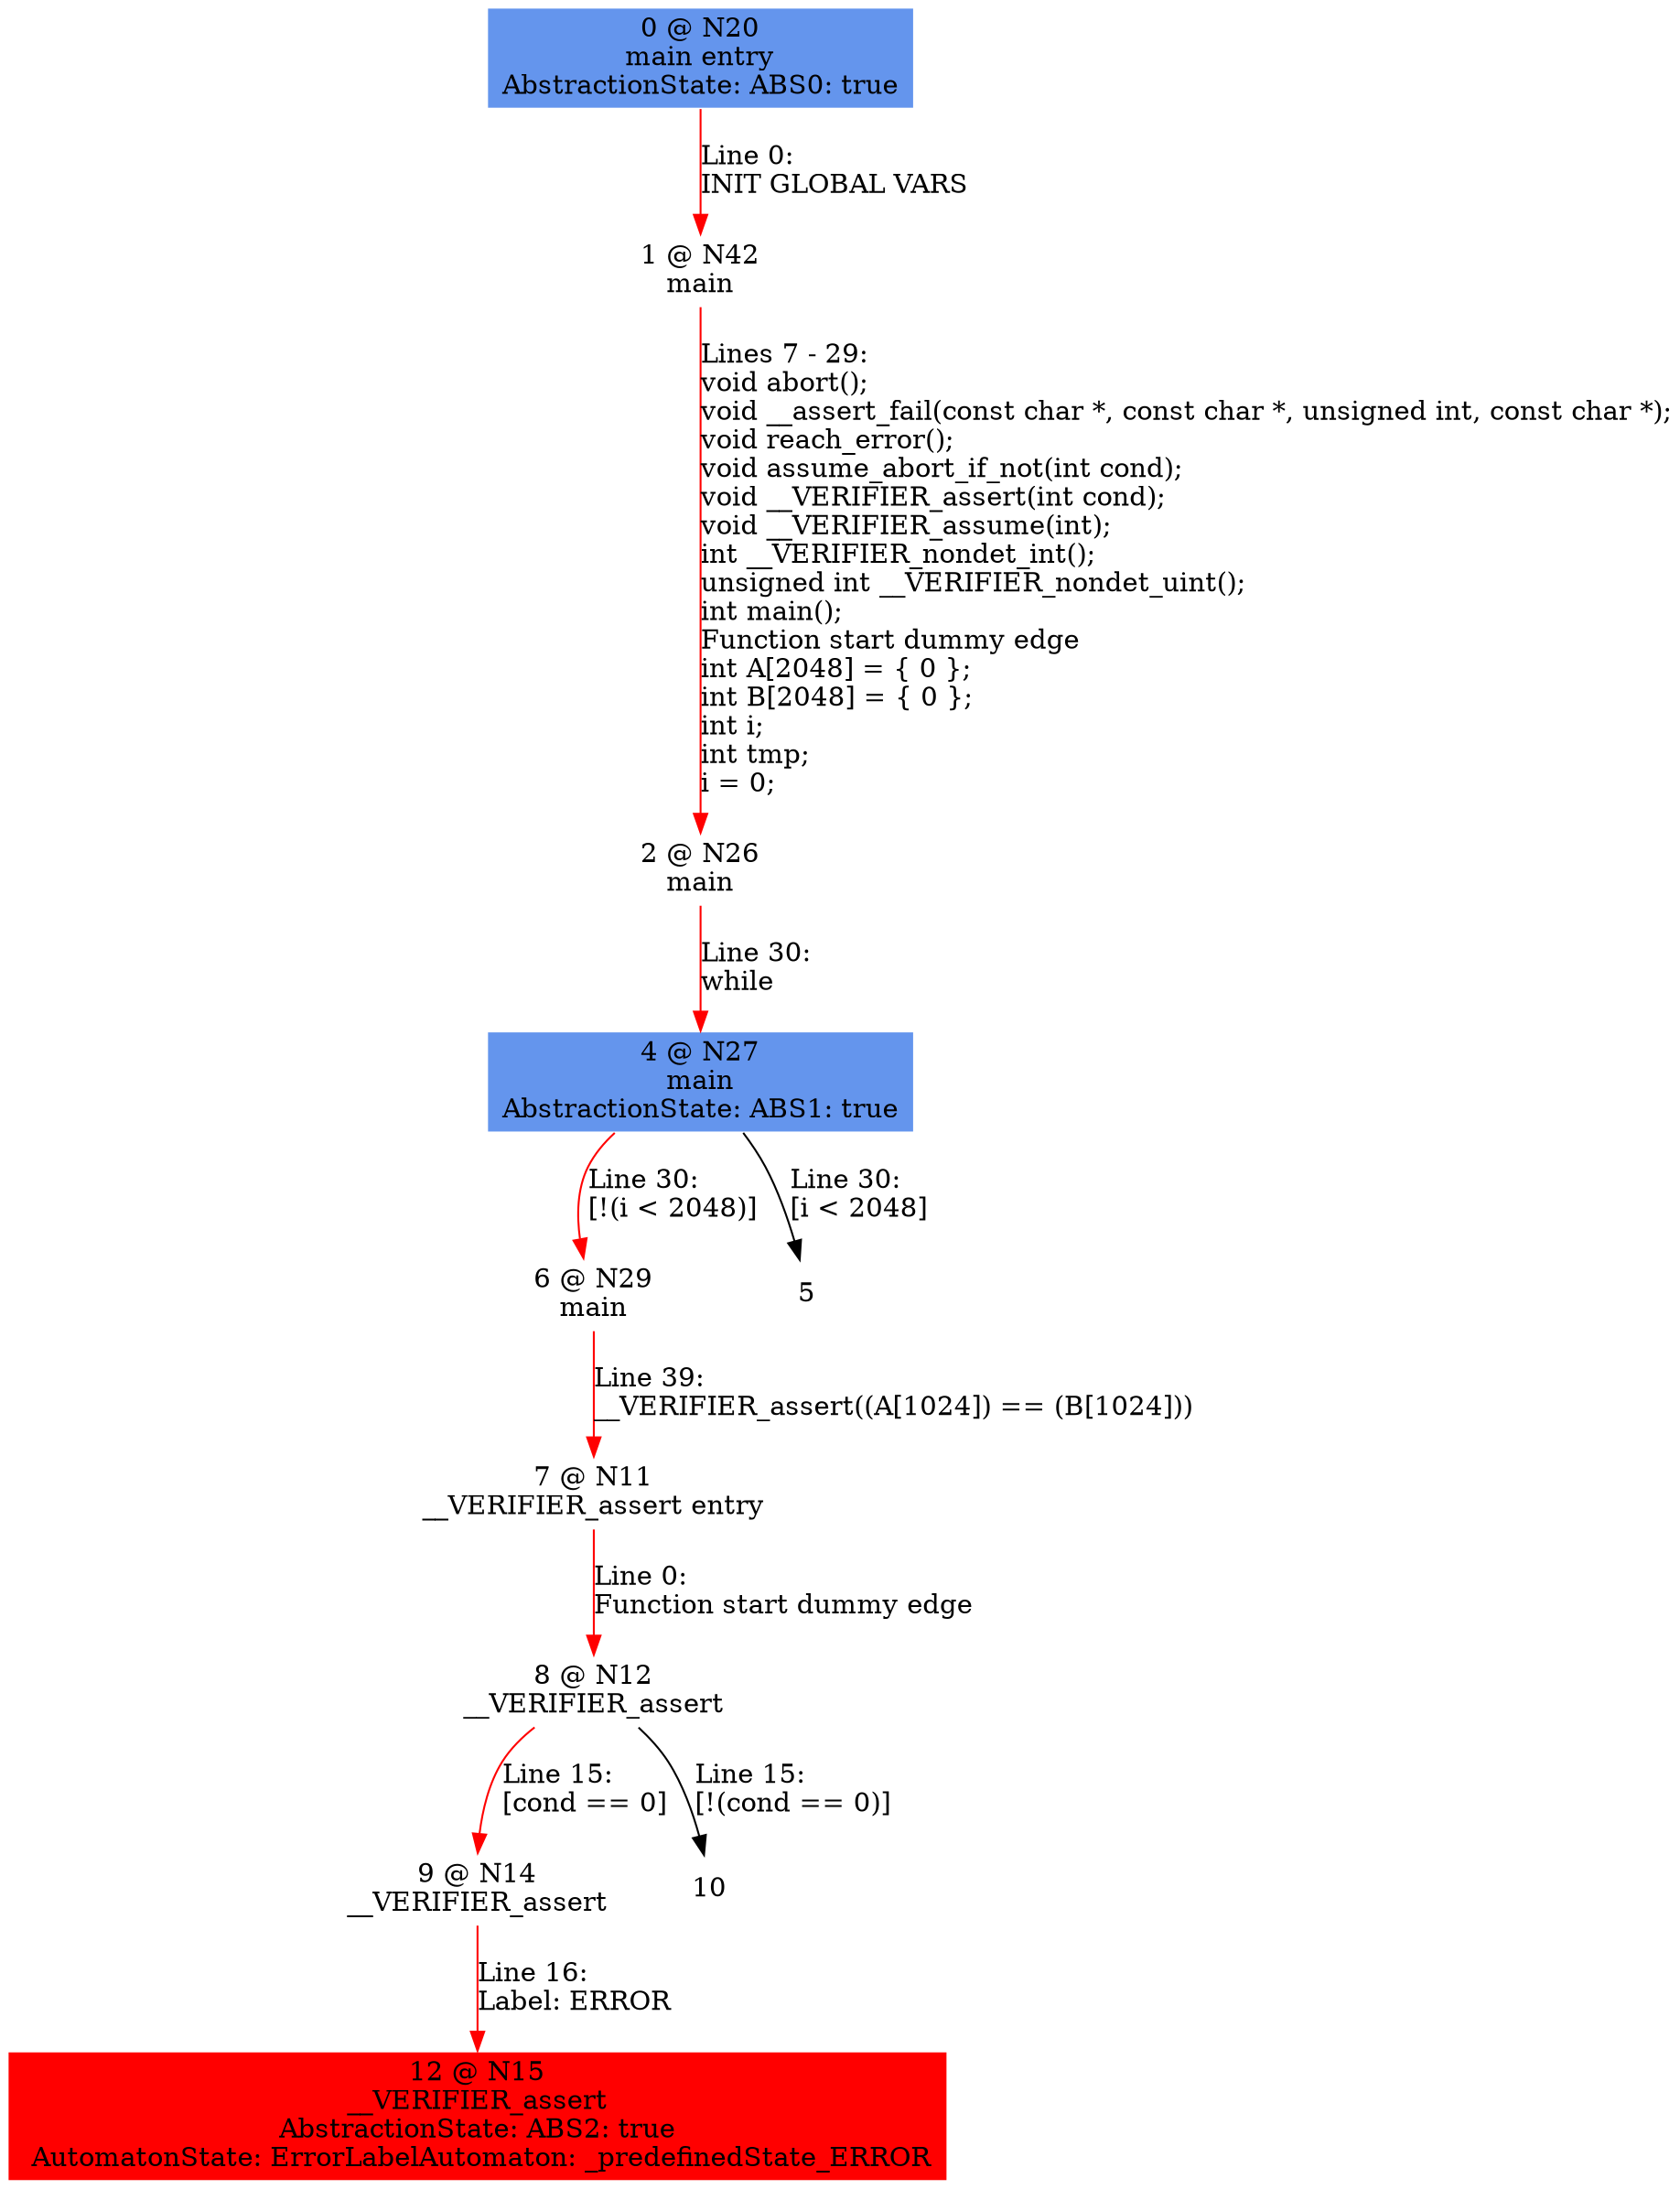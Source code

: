 digraph ARG {
node [style="filled" shape="box" color="white"]
0 [fillcolor="cornflowerblue" label="0 @ N20\nmain entry\nAbstractionState: ABS0: true\n" id="0"]
1 [label="1 @ N42\nmain\n" id="1"]
2 [label="2 @ N26\nmain\n" id="2"]
4 [fillcolor="cornflowerblue" label="4 @ N27\nmain\nAbstractionState: ABS1: true\n" id="4"]
6 [label="6 @ N29\nmain\n" id="6"]
7 [label="7 @ N11\n__VERIFIER_assert entry\n" id="7"]
8 [label="8 @ N12\n__VERIFIER_assert\n" id="8"]
9 [label="9 @ N14\n__VERIFIER_assert\n" id="9"]
12 [fillcolor="red" label="12 @ N15\n__VERIFIER_assert\nAbstractionState: ABS2: true\n AutomatonState: ErrorLabelAutomaton: _predefinedState_ERROR\n" id="12"]
0 -> 1 [color="red" label="Line 0: \lINIT GLOBAL VARS\l" id="0 -> 1"]
1 -> 2 [color="red" label="Lines 7 - 29: \lvoid abort();\lvoid __assert_fail(const char *, const char *, unsigned int, const char *);\lvoid reach_error();\lvoid assume_abort_if_not(int cond);\lvoid __VERIFIER_assert(int cond);\lvoid __VERIFIER_assume(int);\lint __VERIFIER_nondet_int();\lunsigned int __VERIFIER_nondet_uint();\lint main();\lFunction start dummy edge\lint A[2048] = { 0 };\lint B[2048] = { 0 };\lint i;\lint tmp;\li = 0;\l" id="1 -> 2"]
2 -> 4 [color="red" label="Line 30: \lwhile\l" id="2 -> 4"]
4 -> 5 [label="Line 30: \l[i < 2048]\l" id="4 -> 5"]
4 -> 6 [color="red" label="Line 30: \l[!(i < 2048)]\l" id="4 -> 6"]
6 -> 7 [color="red" label="Line 39: \l__VERIFIER_assert((A[1024]) == (B[1024]))\l" id="6 -> 7"]
7 -> 8 [color="red" label="Line 0: \lFunction start dummy edge\l" id="7 -> 8"]
8 -> 9 [color="red" label="Line 15: \l[cond == 0]\l" id="8 -> 9"]
8 -> 10 [label="Line 15: \l[!(cond == 0)]\l" id="8 -> 10"]
9 -> 12 [color="red" label="Line 16: \lLabel: ERROR\l" id="9 -> 12"]
}
